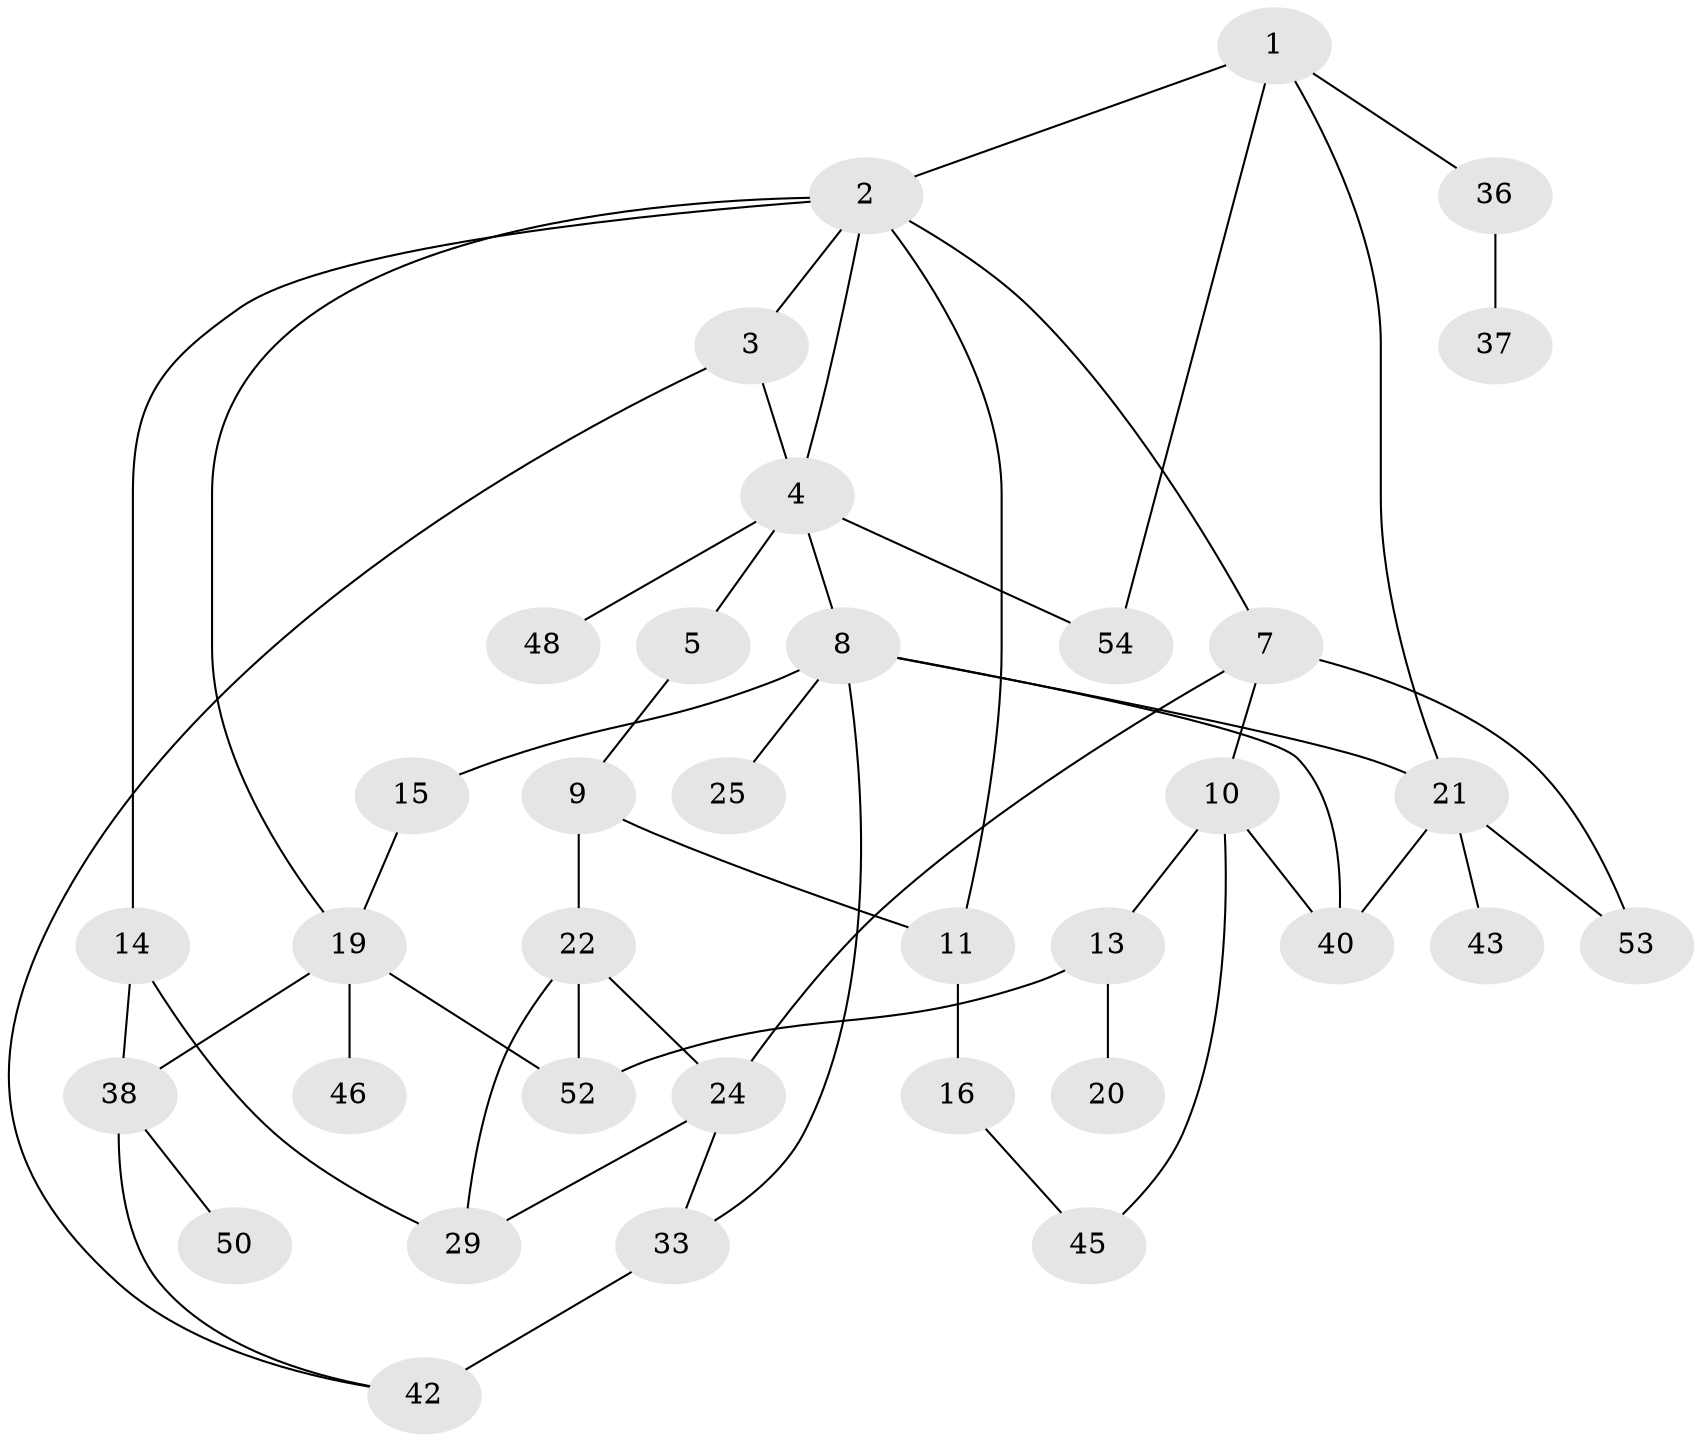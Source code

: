// original degree distribution, {4: 0.18181818181818182, 6: 0.01818181818181818, 3: 0.2727272727272727, 7: 0.01818181818181818, 2: 0.2545454545454545, 5: 0.03636363636363636, 1: 0.21818181818181817}
// Generated by graph-tools (version 1.1) at 2025/10/02/27/25 16:10:53]
// undirected, 35 vertices, 52 edges
graph export_dot {
graph [start="1"]
  node [color=gray90,style=filled];
  1 [super="+28"];
  2 [super="+6"];
  3 [super="+55"];
  4 [super="+51"];
  5;
  7 [super="+26"];
  8 [super="+17"];
  9 [super="+27"];
  10 [super="+34"];
  11 [super="+12"];
  13 [super="+39"];
  14 [super="+30"];
  15 [super="+18"];
  16;
  19 [super="+44"];
  20;
  21 [super="+23"];
  22 [super="+31"];
  24;
  25;
  29 [super="+32"];
  33 [super="+35"];
  36;
  37;
  38 [super="+47"];
  40 [super="+41"];
  42 [super="+49"];
  43;
  45;
  46;
  48;
  50;
  52;
  53;
  54;
  1 -- 2;
  1 -- 36;
  1 -- 21;
  1 -- 54;
  2 -- 3;
  2 -- 7;
  2 -- 19;
  2 -- 4;
  2 -- 14;
  2 -- 11;
  3 -- 4;
  3 -- 42;
  4 -- 5;
  4 -- 8;
  4 -- 48;
  4 -- 54;
  5 -- 9;
  7 -- 10;
  7 -- 53 [weight=2];
  7 -- 24;
  8 -- 15;
  8 -- 21;
  8 -- 25;
  8 -- 33;
  8 -- 40;
  9 -- 11;
  9 -- 22;
  10 -- 13;
  10 -- 40;
  10 -- 45;
  11 -- 16;
  13 -- 20;
  13 -- 52;
  14 -- 38;
  14 -- 29;
  15 -- 19;
  16 -- 45;
  19 -- 52;
  19 -- 46;
  19 -- 38;
  21 -- 43;
  21 -- 40;
  21 -- 53;
  22 -- 24;
  22 -- 52;
  22 -- 29;
  24 -- 29;
  24 -- 33;
  33 -- 42 [weight=2];
  36 -- 37;
  38 -- 42;
  38 -- 50;
}
